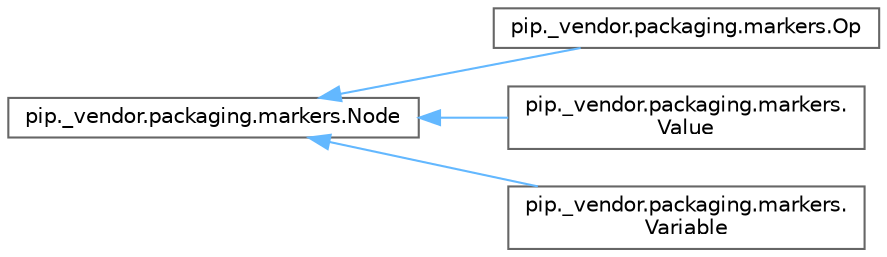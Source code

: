 digraph "Graphical Class Hierarchy"
{
 // LATEX_PDF_SIZE
  bgcolor="transparent";
  edge [fontname=Helvetica,fontsize=10,labelfontname=Helvetica,labelfontsize=10];
  node [fontname=Helvetica,fontsize=10,shape=box,height=0.2,width=0.4];
  rankdir="LR";
  Node0 [id="Node000000",label="pip._vendor.packaging.markers.Node",height=0.2,width=0.4,color="grey40", fillcolor="white", style="filled",URL="$classpip_1_1__vendor_1_1packaging_1_1markers_1_1_node.html",tooltip=" "];
  Node0 -> Node1 [id="edge2213_Node000000_Node000001",dir="back",color="steelblue1",style="solid",tooltip=" "];
  Node1 [id="Node000001",label="pip._vendor.packaging.markers.Op",height=0.2,width=0.4,color="grey40", fillcolor="white", style="filled",URL="$classpip_1_1__vendor_1_1packaging_1_1markers_1_1_op.html",tooltip=" "];
  Node0 -> Node2 [id="edge2214_Node000000_Node000002",dir="back",color="steelblue1",style="solid",tooltip=" "];
  Node2 [id="Node000002",label="pip._vendor.packaging.markers.\lValue",height=0.2,width=0.4,color="grey40", fillcolor="white", style="filled",URL="$classpip_1_1__vendor_1_1packaging_1_1markers_1_1_value.html",tooltip=" "];
  Node0 -> Node3 [id="edge2215_Node000000_Node000003",dir="back",color="steelblue1",style="solid",tooltip=" "];
  Node3 [id="Node000003",label="pip._vendor.packaging.markers.\lVariable",height=0.2,width=0.4,color="grey40", fillcolor="white", style="filled",URL="$classpip_1_1__vendor_1_1packaging_1_1markers_1_1_variable.html",tooltip=" "];
}
